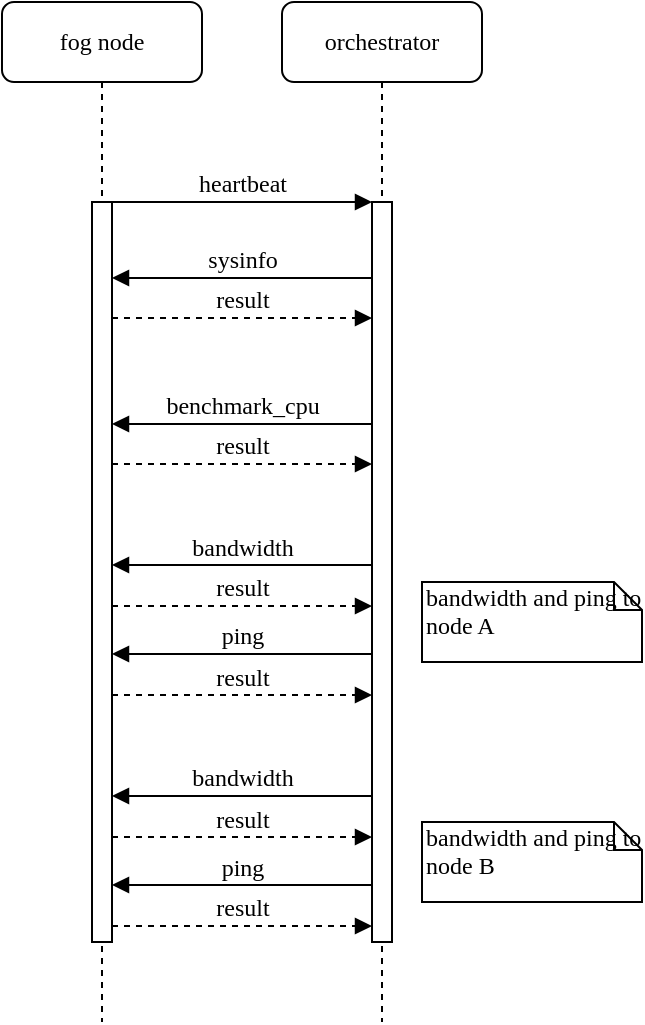 <mxfile pages="3" version="11.1.4" type="device"><diagram id="Z_zdSJ--wg8LoCDkFZj1" name="Initial heartbeat"><mxGraphModel dx="946" dy="682" grid="1" gridSize="10" guides="1" tooltips="1" connect="1" arrows="1" fold="1" page="1" pageScale="1" pageWidth="1169" pageHeight="827" math="0" shadow="0"><root><mxCell id="Zk3OVyl9HukbAwWhnmRP-0"/><mxCell id="Zk3OVyl9HukbAwWhnmRP-1" parent="Zk3OVyl9HukbAwWhnmRP-0"/><mxCell id="sCJSifA6LHTiFbqcgVva-0" value="orchestrator" style="shape=umlLifeline;perimeter=lifelinePerimeter;whiteSpace=wrap;html=1;container=1;collapsible=0;recursiveResize=0;outlineConnect=0;rounded=1;shadow=0;comic=0;labelBackgroundColor=none;strokeColor=#000000;strokeWidth=1;fillColor=#FFFFFF;fontFamily=Verdana;fontSize=12;fontColor=#000000;align=center;" parent="Zk3OVyl9HukbAwWhnmRP-1" vertex="1"><mxGeometry x="180" y="40" width="100" height="510" as="geometry"/></mxCell><mxCell id="sCJSifA6LHTiFbqcgVva-1" value="" style="html=1;points=[];perimeter=orthogonalPerimeter;rounded=0;shadow=0;comic=0;labelBackgroundColor=none;strokeColor=#000000;strokeWidth=1;fillColor=#FFFFFF;fontFamily=Verdana;fontSize=12;fontColor=#000000;align=center;" parent="sCJSifA6LHTiFbqcgVva-0" vertex="1"><mxGeometry x="45" y="100" width="10" height="370" as="geometry"/></mxCell><mxCell id="sCJSifA6LHTiFbqcgVva-2" value="fog node" style="shape=umlLifeline;perimeter=lifelinePerimeter;whiteSpace=wrap;html=1;container=1;collapsible=0;recursiveResize=0;outlineConnect=0;rounded=1;shadow=0;comic=0;labelBackgroundColor=none;strokeColor=#000000;strokeWidth=1;fillColor=#FFFFFF;fontFamily=Verdana;fontSize=12;fontColor=#000000;align=center;" parent="Zk3OVyl9HukbAwWhnmRP-1" vertex="1"><mxGeometry x="40" y="40" width="100" height="510" as="geometry"/></mxCell><mxCell id="sCJSifA6LHTiFbqcgVva-3" value="" style="html=1;points=[];perimeter=orthogonalPerimeter;rounded=0;shadow=0;comic=0;labelBackgroundColor=none;strokeColor=#000000;strokeWidth=1;fillColor=#FFFFFF;fontFamily=Verdana;fontSize=12;fontColor=#000000;align=center;" parent="sCJSifA6LHTiFbqcgVva-2" vertex="1"><mxGeometry x="45" y="100" width="10" height="370" as="geometry"/></mxCell><mxCell id="sCJSifA6LHTiFbqcgVva-4" value="heartbeat" style="html=1;verticalAlign=bottom;endArrow=block;entryX=0;entryY=0;labelBackgroundColor=none;fontFamily=Verdana;fontSize=12;edgeStyle=elbowEdgeStyle;elbow=vertical;" parent="Zk3OVyl9HukbAwWhnmRP-1" source="sCJSifA6LHTiFbqcgVva-3" target="sCJSifA6LHTiFbqcgVva-1" edge="1"><mxGeometry relative="1" as="geometry"><mxPoint x="160" y="150" as="sourcePoint"/></mxGeometry></mxCell><mxCell id="sCJSifA6LHTiFbqcgVva-5" value="bandwidth and ping to node A" style="shape=note;whiteSpace=wrap;html=1;size=14;verticalAlign=top;align=left;spacingTop=-6;rounded=0;shadow=0;comic=0;labelBackgroundColor=none;strokeColor=#000000;strokeWidth=1;fillColor=#FFFFFF;fontFamily=Verdana;fontSize=12;fontColor=#000000;" parent="Zk3OVyl9HukbAwWhnmRP-1" vertex="1"><mxGeometry x="250" y="330" width="110" height="40" as="geometry"/></mxCell><mxCell id="sCJSifA6LHTiFbqcgVva-6" value="sysinfo" style="html=1;verticalAlign=bottom;endArrow=none;entryX=0;entryY=0;labelBackgroundColor=none;fontFamily=Verdana;fontSize=12;edgeStyle=elbowEdgeStyle;elbow=vertical;startArrow=block;startFill=1;endFill=0;" parent="Zk3OVyl9HukbAwWhnmRP-1" edge="1"><mxGeometry relative="1" as="geometry"><mxPoint x="95" y="178" as="sourcePoint"/><mxPoint x="225" y="178" as="targetPoint"/></mxGeometry></mxCell><mxCell id="sCJSifA6LHTiFbqcgVva-7" value="result" style="html=1;verticalAlign=bottom;endArrow=block;entryX=0;entryY=0;labelBackgroundColor=none;fontFamily=Verdana;fontSize=12;edgeStyle=elbowEdgeStyle;elbow=vertical;dashed=1;" parent="Zk3OVyl9HukbAwWhnmRP-1" edge="1"><mxGeometry relative="1" as="geometry"><mxPoint x="95" y="198" as="sourcePoint"/><mxPoint x="225" y="198" as="targetPoint"/></mxGeometry></mxCell><mxCell id="sCJSifA6LHTiFbqcgVva-8" value="result" style="html=1;verticalAlign=bottom;endArrow=block;entryX=0;entryY=0;labelBackgroundColor=none;fontFamily=Verdana;fontSize=12;edgeStyle=elbowEdgeStyle;elbow=vertical;dashed=1;" parent="Zk3OVyl9HukbAwWhnmRP-1" edge="1"><mxGeometry relative="1" as="geometry"><mxPoint x="95" y="342" as="sourcePoint"/><mxPoint x="225" y="342" as="targetPoint"/></mxGeometry></mxCell><mxCell id="sCJSifA6LHTiFbqcgVva-9" value="bandwidth" style="html=1;verticalAlign=bottom;endArrow=none;entryX=0;entryY=0;labelBackgroundColor=none;fontFamily=Verdana;fontSize=12;edgeStyle=elbowEdgeStyle;elbow=horizontal;startArrow=block;startFill=1;endFill=0;" parent="Zk3OVyl9HukbAwWhnmRP-1" edge="1"><mxGeometry relative="1" as="geometry"><mxPoint x="95" y="321.5" as="sourcePoint"/><mxPoint x="225" y="321.5" as="targetPoint"/></mxGeometry></mxCell><mxCell id="sCJSifA6LHTiFbqcgVva-10" value="ping" style="html=1;verticalAlign=bottom;endArrow=none;entryX=0;entryY=0;labelBackgroundColor=none;fontFamily=Verdana;fontSize=12;edgeStyle=elbowEdgeStyle;elbow=horizontal;startArrow=block;startFill=1;endFill=0;" parent="Zk3OVyl9HukbAwWhnmRP-1" edge="1"><mxGeometry relative="1" as="geometry"><mxPoint x="95" y="366" as="sourcePoint"/><mxPoint x="225" y="366" as="targetPoint"/></mxGeometry></mxCell><mxCell id="sCJSifA6LHTiFbqcgVva-11" value="result" style="html=1;verticalAlign=bottom;endArrow=block;entryX=0;entryY=0;labelBackgroundColor=none;fontFamily=Verdana;fontSize=12;edgeStyle=elbowEdgeStyle;elbow=vertical;dashed=1;" parent="Zk3OVyl9HukbAwWhnmRP-1" edge="1"><mxGeometry relative="1" as="geometry"><mxPoint x="95" y="386.5" as="sourcePoint"/><mxPoint x="225" y="386.5" as="targetPoint"/></mxGeometry></mxCell><mxCell id="sCJSifA6LHTiFbqcgVva-12" value="benchmark_cpu" style="html=1;verticalAlign=bottom;endArrow=none;entryX=0;entryY=0;labelBackgroundColor=none;fontFamily=Verdana;fontSize=12;edgeStyle=elbowEdgeStyle;elbow=vertical;startArrow=block;startFill=1;endFill=0;" parent="Zk3OVyl9HukbAwWhnmRP-1" edge="1"><mxGeometry relative="1" as="geometry"><mxPoint x="95" y="251" as="sourcePoint"/><mxPoint x="225" y="251" as="targetPoint"/></mxGeometry></mxCell><mxCell id="sCJSifA6LHTiFbqcgVva-13" value="result" style="html=1;verticalAlign=bottom;endArrow=block;entryX=0;entryY=0;labelBackgroundColor=none;fontFamily=Verdana;fontSize=12;edgeStyle=elbowEdgeStyle;elbow=vertical;dashed=1;" parent="Zk3OVyl9HukbAwWhnmRP-1" edge="1"><mxGeometry relative="1" as="geometry"><mxPoint x="95" y="271" as="sourcePoint"/><mxPoint x="225" y="271" as="targetPoint"/></mxGeometry></mxCell><mxCell id="sCJSifA6LHTiFbqcgVva-14" value="bandwidth" style="html=1;verticalAlign=bottom;endArrow=none;entryX=0;entryY=0;labelBackgroundColor=none;fontFamily=Verdana;fontSize=12;edgeStyle=elbowEdgeStyle;elbow=horizontal;startArrow=block;startFill=1;endFill=0;" parent="Zk3OVyl9HukbAwWhnmRP-1" edge="1"><mxGeometry relative="1" as="geometry"><mxPoint x="95" y="437" as="sourcePoint"/><mxPoint x="225" y="437" as="targetPoint"/></mxGeometry></mxCell><mxCell id="sCJSifA6LHTiFbqcgVva-15" value="result" style="html=1;verticalAlign=bottom;endArrow=block;entryX=0;entryY=0;labelBackgroundColor=none;fontFamily=Verdana;fontSize=12;edgeStyle=elbowEdgeStyle;elbow=vertical;dashed=1;" parent="Zk3OVyl9HukbAwWhnmRP-1" edge="1"><mxGeometry relative="1" as="geometry"><mxPoint x="95" y="457.5" as="sourcePoint"/><mxPoint x="225" y="457.5" as="targetPoint"/></mxGeometry></mxCell><mxCell id="sCJSifA6LHTiFbqcgVva-16" value="ping" style="html=1;verticalAlign=bottom;endArrow=none;entryX=0;entryY=0;labelBackgroundColor=none;fontFamily=Verdana;fontSize=12;edgeStyle=elbowEdgeStyle;elbow=horizontal;startArrow=block;startFill=1;endFill=0;" parent="Zk3OVyl9HukbAwWhnmRP-1" edge="1"><mxGeometry relative="1" as="geometry"><mxPoint x="95" y="481.5" as="sourcePoint"/><mxPoint x="225" y="481.5" as="targetPoint"/></mxGeometry></mxCell><mxCell id="sCJSifA6LHTiFbqcgVva-17" value="result" style="html=1;verticalAlign=bottom;endArrow=block;entryX=0;entryY=0;labelBackgroundColor=none;fontFamily=Verdana;fontSize=12;edgeStyle=elbowEdgeStyle;elbow=vertical;dashed=1;" parent="Zk3OVyl9HukbAwWhnmRP-1" edge="1"><mxGeometry relative="1" as="geometry"><mxPoint x="95" y="502" as="sourcePoint"/><mxPoint x="225" y="502" as="targetPoint"/></mxGeometry></mxCell><mxCell id="sCJSifA6LHTiFbqcgVva-18" value="bandwidth and ping to node B" style="shape=note;whiteSpace=wrap;html=1;size=14;verticalAlign=top;align=left;spacingTop=-6;rounded=0;shadow=0;comic=0;labelBackgroundColor=none;strokeColor=#000000;strokeWidth=1;fillColor=#FFFFFF;fontFamily=Verdana;fontSize=12;fontColor=#000000;" parent="Zk3OVyl9HukbAwWhnmRP-1" vertex="1"><mxGeometry x="250" y="450" width="110" height="40" as="geometry"/></mxCell></root></mxGraphModel></diagram></mxfile>
